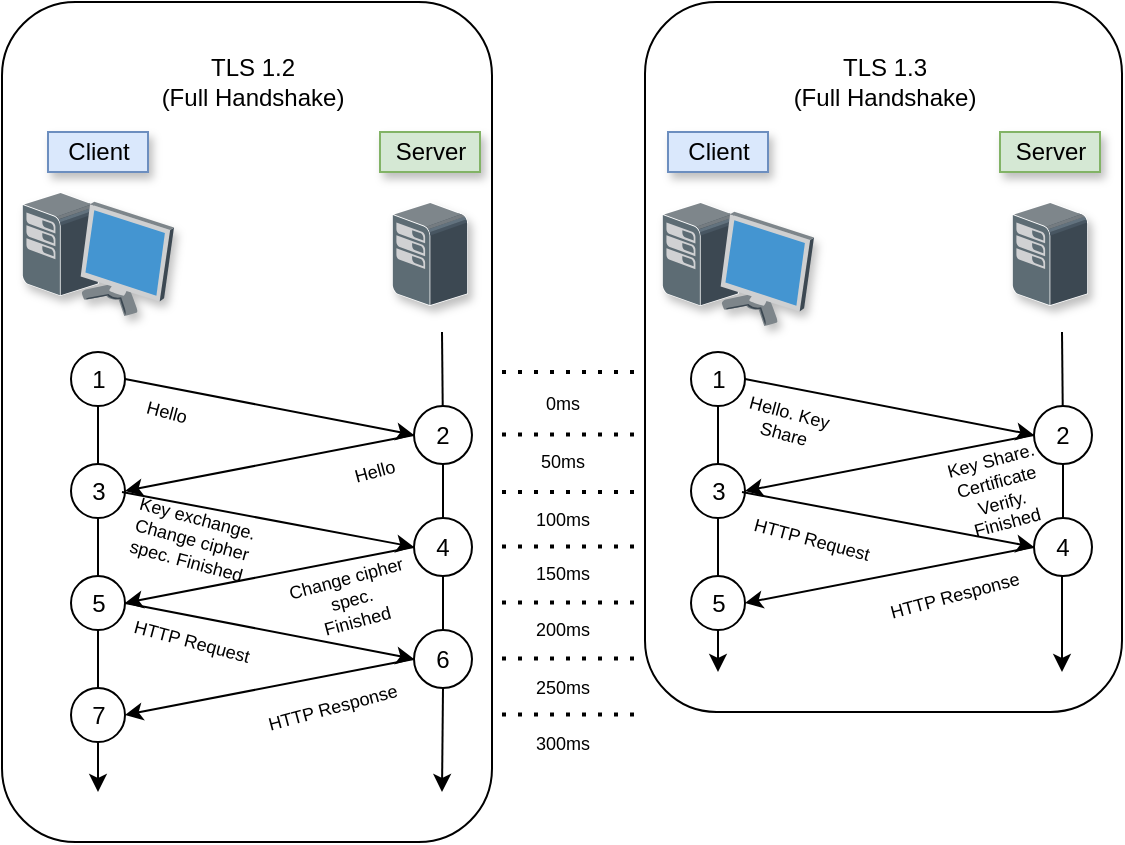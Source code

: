 <mxfile version="18.0.1" type="device"><diagram id="PbqAtkb_ErnViLgGImnC" name="Page-1"><mxGraphModel dx="763" dy="688" grid="1" gridSize="10" guides="1" tooltips="1" connect="1" arrows="1" fold="1" page="1" pageScale="1" pageWidth="827" pageHeight="1169" math="0" shadow="0"><root><mxCell id="0"/><mxCell id="1" parent="0"/><mxCell id="1cVxcuYXEVx9p6QMa_eh-78" value="" style="rounded=1;whiteSpace=wrap;html=1;fontSize=9;" vertex="1" parent="1"><mxGeometry x="421.5" y="195" width="238.5" height="355" as="geometry"/></mxCell><mxCell id="1cVxcuYXEVx9p6QMa_eh-77" value="" style="rounded=1;whiteSpace=wrap;html=1;fontSize=9;" vertex="1" parent="1"><mxGeometry x="100" y="195" width="245" height="420" as="geometry"/></mxCell><mxCell id="g0T9b3sNskus6aN_kZnN-3" value="" style="shadow=1;dashed=0;html=1;labelPosition=center;verticalLabelPosition=bottom;verticalAlign=top;align=center;outlineConnect=0;shape=mxgraph.veeam.3d.workstation;" parent="1" vertex="1"><mxGeometry x="110" y="290" width="76" height="62" as="geometry"/></mxCell><mxCell id="g0T9b3sNskus6aN_kZnN-5" value="" style="shadow=1;dashed=0;html=1;labelPosition=center;verticalLabelPosition=bottom;verticalAlign=top;align=center;outlineConnect=0;shape=mxgraph.veeam.3d.esx_esxi;" parent="1" vertex="1"><mxGeometry x="295" y="295" width="38" height="52" as="geometry"/></mxCell><mxCell id="g0T9b3sNskus6aN_kZnN-6" value="" style="endArrow=classic;html=1;shadow=0;exitX=1;exitY=0.5;exitDx=0;exitDy=0;entryX=0;entryY=0.5;entryDx=0;entryDy=0;" parent="1" target="1cVxcuYXEVx9p6QMa_eh-9" edge="1" source="1cVxcuYXEVx9p6QMa_eh-6"><mxGeometry width="50" height="50" relative="1" as="geometry"><mxPoint x="170" y="370" as="sourcePoint"/><mxPoint x="360" y="420" as="targetPoint"/></mxGeometry></mxCell><mxCell id="g0T9b3sNskus6aN_kZnN-17" value="Client" style="text;html=1;align=center;verticalAlign=middle;resizable=0;points=[];autosize=1;fillColor=#dae8fc;strokeColor=#6c8ebf;shadow=1;" parent="1" vertex="1"><mxGeometry x="123" y="260" width="50" height="20" as="geometry"/></mxCell><mxCell id="g0T9b3sNskus6aN_kZnN-18" value="Server" style="text;html=1;align=center;verticalAlign=middle;resizable=0;points=[];autosize=1;fillColor=#d5e8d4;strokeColor=#82b366;shadow=1;" parent="1" vertex="1"><mxGeometry x="289" y="260" width="50" height="20" as="geometry"/></mxCell><mxCell id="1cVxcuYXEVx9p6QMa_eh-2" value="TLS 1.2&lt;br&gt;(Full Handshake)" style="text;html=1;align=center;verticalAlign=middle;resizable=0;points=[];autosize=1;strokeColor=none;fillColor=none;" vertex="1" parent="1"><mxGeometry x="170" y="220" width="110" height="30" as="geometry"/></mxCell><mxCell id="1cVxcuYXEVx9p6QMa_eh-3" value="Hello" style="text;html=1;align=center;verticalAlign=middle;resizable=0;points=[];autosize=1;strokeColor=none;fillColor=none;fontSize=9;rotation=15;" vertex="1" parent="1"><mxGeometry x="161.5" y="390" width="40" height="20" as="geometry"/></mxCell><mxCell id="1cVxcuYXEVx9p6QMa_eh-4" value="" style="endArrow=classic;html=1;shadow=0;startArrow=none;" edge="1" parent="1" source="1cVxcuYXEVx9p6QMa_eh-11"><mxGeometry width="50" height="50" relative="1" as="geometry"><mxPoint x="364" y="460" as="sourcePoint"/><mxPoint x="148" y="590" as="targetPoint"/></mxGeometry></mxCell><mxCell id="1cVxcuYXEVx9p6QMa_eh-6" value="1" style="ellipse;whiteSpace=wrap;html=1;aspect=fixed;" vertex="1" parent="1"><mxGeometry x="134.5" y="370" width="27" height="27" as="geometry"/></mxCell><mxCell id="1cVxcuYXEVx9p6QMa_eh-8" value="" style="endArrow=classic;html=1;shadow=0;startArrow=none;exitX=0.5;exitY=1;exitDx=0;exitDy=0;" edge="1" parent="1" source="1cVxcuYXEVx9p6QMa_eh-22"><mxGeometry width="50" height="50" relative="1" as="geometry"><mxPoint x="319.57" y="538.0" as="sourcePoint"/><mxPoint x="320" y="590" as="targetPoint"/></mxGeometry></mxCell><mxCell id="1cVxcuYXEVx9p6QMa_eh-9" value="2" style="ellipse;whiteSpace=wrap;html=1;aspect=fixed;" vertex="1" parent="1"><mxGeometry x="306" y="397" width="29" height="29" as="geometry"/></mxCell><mxCell id="1cVxcuYXEVx9p6QMa_eh-10" value="" style="endArrow=none;html=1;shadow=0;" edge="1" parent="1" target="1cVxcuYXEVx9p6QMa_eh-9"><mxGeometry width="50" height="50" relative="1" as="geometry"><mxPoint x="320" y="360" as="sourcePoint"/><mxPoint x="331" y="651" as="targetPoint"/></mxGeometry></mxCell><mxCell id="1cVxcuYXEVx9p6QMa_eh-11" value="3" style="ellipse;whiteSpace=wrap;html=1;aspect=fixed;" vertex="1" parent="1"><mxGeometry x="134.5" y="426" width="27" height="27" as="geometry"/></mxCell><mxCell id="1cVxcuYXEVx9p6QMa_eh-12" value="" style="endArrow=none;html=1;shadow=0;startArrow=none;" edge="1" parent="1" source="1cVxcuYXEVx9p6QMa_eh-6" target="1cVxcuYXEVx9p6QMa_eh-11"><mxGeometry width="50" height="50" relative="1" as="geometry"><mxPoint x="148.136" y="399.0" as="sourcePoint"/><mxPoint x="150" y="650" as="targetPoint"/></mxGeometry></mxCell><mxCell id="1cVxcuYXEVx9p6QMa_eh-13" value="" style="endArrow=classic;html=1;shadow=0;exitX=0;exitY=0.5;exitDx=0;exitDy=0;entryX=1;entryY=0.5;entryDx=0;entryDy=0;" edge="1" parent="1" source="1cVxcuYXEVx9p6QMa_eh-9" target="1cVxcuYXEVx9p6QMa_eh-11"><mxGeometry width="50" height="50" relative="1" as="geometry"><mxPoint x="171.5" y="393.5" as="sourcePoint"/><mxPoint x="316.0" y="421.5" as="targetPoint"/></mxGeometry></mxCell><mxCell id="1cVxcuYXEVx9p6QMa_eh-14" value="Hello" style="text;html=1;align=center;verticalAlign=middle;resizable=0;points=[];autosize=1;strokeColor=none;fillColor=none;fontSize=9;rotation=-15;" vertex="1" parent="1"><mxGeometry x="266" y="420" width="40" height="20" as="geometry"/></mxCell><mxCell id="1cVxcuYXEVx9p6QMa_eh-15" value="4" style="ellipse;whiteSpace=wrap;html=1;aspect=fixed;" vertex="1" parent="1"><mxGeometry x="306" y="453" width="29" height="29" as="geometry"/></mxCell><mxCell id="1cVxcuYXEVx9p6QMa_eh-16" value="" style="endArrow=none;html=1;shadow=0;startArrow=none;" edge="1" parent="1" source="1cVxcuYXEVx9p6QMa_eh-9" target="1cVxcuYXEVx9p6QMa_eh-15"><mxGeometry width="50" height="50" relative="1" as="geometry"><mxPoint x="320.5" y="426.0" as="sourcePoint"/><mxPoint x="321" y="651" as="targetPoint"/></mxGeometry></mxCell><mxCell id="1cVxcuYXEVx9p6QMa_eh-17" value="" style="endArrow=classic;html=1;shadow=0;entryX=0;entryY=0.5;entryDx=0;entryDy=0;" edge="1" parent="1" target="1cVxcuYXEVx9p6QMa_eh-15"><mxGeometry width="50" height="50" relative="1" as="geometry"><mxPoint x="160" y="440" as="sourcePoint"/><mxPoint x="316.0" y="421.5" as="targetPoint"/></mxGeometry></mxCell><mxCell id="1cVxcuYXEVx9p6QMa_eh-18" value="Key exchange.&lt;br&gt;Change cipher&lt;br&gt;spec. Finished" style="text;html=1;strokeColor=none;fillColor=none;align=center;verticalAlign=middle;whiteSpace=wrap;rounded=0;rotation=15;fontSize=9;" vertex="1" parent="1"><mxGeometry x="140" y="449" width="110" height="30" as="geometry"/></mxCell><mxCell id="1cVxcuYXEVx9p6QMa_eh-19" value="5" style="ellipse;whiteSpace=wrap;html=1;aspect=fixed;" vertex="1" parent="1"><mxGeometry x="134.5" y="482" width="27" height="27" as="geometry"/></mxCell><mxCell id="1cVxcuYXEVx9p6QMa_eh-20" value="" style="endArrow=classic;html=1;shadow=0;entryX=1;entryY=0.5;entryDx=0;entryDy=0;exitX=0;exitY=0.5;exitDx=0;exitDy=0;" edge="1" parent="1" source="1cVxcuYXEVx9p6QMa_eh-15" target="1cVxcuYXEVx9p6QMa_eh-19"><mxGeometry width="50" height="50" relative="1" as="geometry"><mxPoint x="170" y="450" as="sourcePoint"/><mxPoint x="316.0" y="477.5" as="targetPoint"/></mxGeometry></mxCell><mxCell id="1cVxcuYXEVx9p6QMa_eh-21" value="&lt;div&gt;Change cipher&lt;/div&gt;&lt;div&gt;spec.&lt;/div&gt;&lt;div&gt;Finished&lt;/div&gt;" style="text;html=1;strokeColor=none;fillColor=none;align=center;verticalAlign=middle;whiteSpace=wrap;rounded=0;rotation=-15;fontSize=9;" vertex="1" parent="1"><mxGeometry x="220" y="479" width="110" height="30" as="geometry"/></mxCell><mxCell id="1cVxcuYXEVx9p6QMa_eh-22" value="6" style="ellipse;whiteSpace=wrap;html=1;aspect=fixed;" vertex="1" parent="1"><mxGeometry x="306" y="509" width="29" height="29" as="geometry"/></mxCell><mxCell id="1cVxcuYXEVx9p6QMa_eh-23" value="" style="endArrow=none;html=1;shadow=0;startArrow=none;" edge="1" parent="1" source="1cVxcuYXEVx9p6QMa_eh-15" target="1cVxcuYXEVx9p6QMa_eh-22"><mxGeometry width="50" height="50" relative="1" as="geometry"><mxPoint x="320.5" y="482.0" as="sourcePoint"/><mxPoint x="321" y="651" as="targetPoint"/></mxGeometry></mxCell><mxCell id="1cVxcuYXEVx9p6QMa_eh-24" value="" style="endArrow=classic;html=1;shadow=0;entryX=0;entryY=0.5;entryDx=0;entryDy=0;exitX=1;exitY=0.5;exitDx=0;exitDy=0;" edge="1" parent="1" source="1cVxcuYXEVx9p6QMa_eh-19" target="1cVxcuYXEVx9p6QMa_eh-22"><mxGeometry width="50" height="50" relative="1" as="geometry"><mxPoint x="316.0" y="477.5" as="sourcePoint"/><mxPoint x="171.5" y="505.5" as="targetPoint"/></mxGeometry></mxCell><mxCell id="1cVxcuYXEVx9p6QMa_eh-25" value="HTTP Request" style="text;html=1;strokeColor=none;fillColor=none;align=center;verticalAlign=middle;whiteSpace=wrap;rounded=0;rotation=15;fontSize=9;" vertex="1" parent="1"><mxGeometry x="140" y="500" width="110" height="30" as="geometry"/></mxCell><mxCell id="1cVxcuYXEVx9p6QMa_eh-26" value="7" style="ellipse;whiteSpace=wrap;html=1;aspect=fixed;" vertex="1" parent="1"><mxGeometry x="134.5" y="538" width="27" height="27" as="geometry"/></mxCell><mxCell id="1cVxcuYXEVx9p6QMa_eh-28" value="" style="endArrow=classic;html=1;shadow=0;entryX=1;entryY=0.5;entryDx=0;entryDy=0;exitX=0;exitY=0.5;exitDx=0;exitDy=0;" edge="1" parent="1" source="1cVxcuYXEVx9p6QMa_eh-22" target="1cVxcuYXEVx9p6QMa_eh-26"><mxGeometry width="50" height="50" relative="1" as="geometry"><mxPoint x="316.0" y="477.5" as="sourcePoint"/><mxPoint x="171.5" y="505.5" as="targetPoint"/></mxGeometry></mxCell><mxCell id="1cVxcuYXEVx9p6QMa_eh-29" value="HTTP Response" style="text;html=1;align=center;verticalAlign=middle;resizable=0;points=[];autosize=1;strokeColor=none;fillColor=none;fontSize=9;rotation=-15;" vertex="1" parent="1"><mxGeometry x="225" y="538" width="80" height="20" as="geometry"/></mxCell><mxCell id="1cVxcuYXEVx9p6QMa_eh-30" value="" style="shadow=1;dashed=0;html=1;labelPosition=center;verticalLabelPosition=bottom;verticalAlign=top;align=center;outlineConnect=0;shape=mxgraph.veeam.3d.workstation;" vertex="1" parent="1"><mxGeometry x="430" y="295" width="76" height="62" as="geometry"/></mxCell><mxCell id="1cVxcuYXEVx9p6QMa_eh-31" value="" style="shadow=1;dashed=0;html=1;labelPosition=center;verticalLabelPosition=bottom;verticalAlign=top;align=center;outlineConnect=0;shape=mxgraph.veeam.3d.esx_esxi;" vertex="1" parent="1"><mxGeometry x="605" y="295" width="38" height="52" as="geometry"/></mxCell><mxCell id="1cVxcuYXEVx9p6QMa_eh-32" value="" style="endArrow=classic;html=1;shadow=0;exitX=1;exitY=0.5;exitDx=0;exitDy=0;entryX=0;entryY=0.5;entryDx=0;entryDy=0;" edge="1" parent="1" source="1cVxcuYXEVx9p6QMa_eh-38" target="1cVxcuYXEVx9p6QMa_eh-40"><mxGeometry width="50" height="50" relative="1" as="geometry"><mxPoint x="480" y="370" as="sourcePoint"/><mxPoint x="670" y="420" as="targetPoint"/></mxGeometry></mxCell><mxCell id="1cVxcuYXEVx9p6QMa_eh-33" value="Client" style="text;html=1;align=center;verticalAlign=middle;resizable=0;points=[];autosize=1;fillColor=#dae8fc;strokeColor=#6c8ebf;shadow=1;" vertex="1" parent="1"><mxGeometry x="433" y="260" width="50" height="20" as="geometry"/></mxCell><mxCell id="1cVxcuYXEVx9p6QMa_eh-34" value="Server" style="text;html=1;align=center;verticalAlign=middle;resizable=0;points=[];autosize=1;fillColor=#d5e8d4;strokeColor=#82b366;shadow=1;" vertex="1" parent="1"><mxGeometry x="599" y="260" width="50" height="20" as="geometry"/></mxCell><mxCell id="1cVxcuYXEVx9p6QMa_eh-35" value="TLS 1.3&lt;br&gt;(Full Handshake)" style="text;html=1;align=center;verticalAlign=middle;resizable=0;points=[];autosize=1;strokeColor=none;fillColor=none;" vertex="1" parent="1"><mxGeometry x="486" y="220" width="110" height="30" as="geometry"/></mxCell><mxCell id="1cVxcuYXEVx9p6QMa_eh-36" value="&lt;div&gt;Hello. Key&lt;/div&gt;&lt;div&gt;Share&lt;/div&gt;" style="text;html=1;align=center;verticalAlign=middle;resizable=0;points=[];autosize=1;strokeColor=none;fillColor=none;fontSize=9;rotation=15;" vertex="1" parent="1"><mxGeometry x="461.5" y="390" width="60" height="30" as="geometry"/></mxCell><mxCell id="1cVxcuYXEVx9p6QMa_eh-37" value="" style="endArrow=classic;html=1;shadow=0;startArrow=none;" edge="1" parent="1" source="1cVxcuYXEVx9p6QMa_eh-42"><mxGeometry width="50" height="50" relative="1" as="geometry"><mxPoint x="674" y="460" as="sourcePoint"/><mxPoint x="458" y="530" as="targetPoint"/><Array as="points"/></mxGeometry></mxCell><mxCell id="1cVxcuYXEVx9p6QMa_eh-38" value="1" style="ellipse;whiteSpace=wrap;html=1;aspect=fixed;" vertex="1" parent="1"><mxGeometry x="444.5" y="370" width="27" height="27" as="geometry"/></mxCell><mxCell id="1cVxcuYXEVx9p6QMa_eh-39" value="" style="endArrow=classic;html=1;shadow=0;startArrow=none;" edge="1" parent="1"><mxGeometry width="50" height="50" relative="1" as="geometry"><mxPoint x="630" y="480" as="sourcePoint"/><mxPoint x="630" y="530" as="targetPoint"/></mxGeometry></mxCell><mxCell id="1cVxcuYXEVx9p6QMa_eh-40" value="2" style="ellipse;whiteSpace=wrap;html=1;aspect=fixed;" vertex="1" parent="1"><mxGeometry x="616" y="397" width="29" height="29" as="geometry"/></mxCell><mxCell id="1cVxcuYXEVx9p6QMa_eh-41" value="" style="endArrow=none;html=1;shadow=0;" edge="1" parent="1" target="1cVxcuYXEVx9p6QMa_eh-40"><mxGeometry width="50" height="50" relative="1" as="geometry"><mxPoint x="630" y="360" as="sourcePoint"/><mxPoint x="641" y="651" as="targetPoint"/></mxGeometry></mxCell><mxCell id="1cVxcuYXEVx9p6QMa_eh-42" value="3" style="ellipse;whiteSpace=wrap;html=1;aspect=fixed;" vertex="1" parent="1"><mxGeometry x="444.5" y="426" width="27" height="27" as="geometry"/></mxCell><mxCell id="1cVxcuYXEVx9p6QMa_eh-43" value="" style="endArrow=none;html=1;shadow=0;startArrow=none;" edge="1" parent="1" source="1cVxcuYXEVx9p6QMa_eh-38" target="1cVxcuYXEVx9p6QMa_eh-42"><mxGeometry width="50" height="50" relative="1" as="geometry"><mxPoint x="458.136" y="399.0" as="sourcePoint"/><mxPoint x="460" y="650" as="targetPoint"/></mxGeometry></mxCell><mxCell id="1cVxcuYXEVx9p6QMa_eh-44" value="" style="endArrow=classic;html=1;shadow=0;exitX=0;exitY=0.5;exitDx=0;exitDy=0;entryX=1;entryY=0.5;entryDx=0;entryDy=0;" edge="1" parent="1" source="1cVxcuYXEVx9p6QMa_eh-40" target="1cVxcuYXEVx9p6QMa_eh-42"><mxGeometry width="50" height="50" relative="1" as="geometry"><mxPoint x="481.5" y="393.5" as="sourcePoint"/><mxPoint x="626.0" y="421.5" as="targetPoint"/></mxGeometry></mxCell><mxCell id="1cVxcuYXEVx9p6QMa_eh-45" value="&lt;div&gt;Key Share.&lt;/div&gt;&lt;div&gt;Certificate&lt;/div&gt;&lt;div&gt;Verify.&lt;/div&gt;&lt;div&gt;Finished&lt;/div&gt;" style="text;html=1;align=center;verticalAlign=middle;resizable=0;points=[];autosize=1;strokeColor=none;fillColor=none;fontSize=9;rotation=-15;" vertex="1" parent="1"><mxGeometry x="568" y="414.5" width="60" height="50" as="geometry"/></mxCell><mxCell id="1cVxcuYXEVx9p6QMa_eh-46" value="4" style="ellipse;whiteSpace=wrap;html=1;aspect=fixed;" vertex="1" parent="1"><mxGeometry x="616" y="453" width="29" height="29" as="geometry"/></mxCell><mxCell id="1cVxcuYXEVx9p6QMa_eh-47" value="" style="endArrow=none;html=1;shadow=0;startArrow=none;" edge="1" parent="1" source="1cVxcuYXEVx9p6QMa_eh-40" target="1cVxcuYXEVx9p6QMa_eh-46"><mxGeometry width="50" height="50" relative="1" as="geometry"><mxPoint x="630.5" y="426.0" as="sourcePoint"/><mxPoint x="631" y="651" as="targetPoint"/></mxGeometry></mxCell><mxCell id="1cVxcuYXEVx9p6QMa_eh-48" value="" style="endArrow=classic;html=1;shadow=0;entryX=0;entryY=0.5;entryDx=0;entryDy=0;" edge="1" parent="1" target="1cVxcuYXEVx9p6QMa_eh-46"><mxGeometry width="50" height="50" relative="1" as="geometry"><mxPoint x="470" y="440" as="sourcePoint"/><mxPoint x="626.0" y="421.5" as="targetPoint"/></mxGeometry></mxCell><mxCell id="1cVxcuYXEVx9p6QMa_eh-49" value="HTTP Request" style="text;html=1;strokeColor=none;fillColor=none;align=center;verticalAlign=middle;whiteSpace=wrap;rounded=0;rotation=15;fontSize=9;" vertex="1" parent="1"><mxGeometry x="450" y="449" width="110" height="30" as="geometry"/></mxCell><mxCell id="1cVxcuYXEVx9p6QMa_eh-50" value="5" style="ellipse;whiteSpace=wrap;html=1;aspect=fixed;" vertex="1" parent="1"><mxGeometry x="444.5" y="482" width="27" height="27" as="geometry"/></mxCell><mxCell id="1cVxcuYXEVx9p6QMa_eh-51" value="" style="endArrow=classic;html=1;shadow=0;entryX=1;entryY=0.5;entryDx=0;entryDy=0;exitX=0;exitY=0.5;exitDx=0;exitDy=0;" edge="1" parent="1" source="1cVxcuYXEVx9p6QMa_eh-46" target="1cVxcuYXEVx9p6QMa_eh-50"><mxGeometry width="50" height="50" relative="1" as="geometry"><mxPoint x="480" y="450" as="sourcePoint"/><mxPoint x="626.0" y="477.5" as="targetPoint"/></mxGeometry></mxCell><mxCell id="1cVxcuYXEVx9p6QMa_eh-59" value="HTTP Response" style="text;html=1;align=center;verticalAlign=middle;resizable=0;points=[];autosize=1;strokeColor=none;fillColor=none;fontSize=9;rotation=-15;" vertex="1" parent="1"><mxGeometry x="536" y="482" width="80" height="20" as="geometry"/></mxCell><mxCell id="1cVxcuYXEVx9p6QMa_eh-62" value="" style="endArrow=none;dashed=1;html=1;dashPattern=1 3;strokeWidth=2;rounded=0;shadow=0;fontSize=9;" edge="1" parent="1"><mxGeometry width="50" height="50" relative="1" as="geometry"><mxPoint x="350" y="380" as="sourcePoint"/><mxPoint x="420" y="380" as="targetPoint"/></mxGeometry></mxCell><mxCell id="1cVxcuYXEVx9p6QMa_eh-63" value="" style="endArrow=none;dashed=1;html=1;dashPattern=1 3;strokeWidth=2;rounded=0;shadow=0;fontSize=9;" edge="1" parent="1"><mxGeometry width="50" height="50" relative="1" as="geometry"><mxPoint x="350" y="411.24" as="sourcePoint"/><mxPoint x="420" y="411.24" as="targetPoint"/></mxGeometry></mxCell><mxCell id="1cVxcuYXEVx9p6QMa_eh-64" value="" style="endArrow=none;dashed=1;html=1;dashPattern=1 3;strokeWidth=2;rounded=0;shadow=0;fontSize=9;" edge="1" parent="1"><mxGeometry width="50" height="50" relative="1" as="geometry"><mxPoint x="350" y="440" as="sourcePoint"/><mxPoint x="420" y="440" as="targetPoint"/></mxGeometry></mxCell><mxCell id="1cVxcuYXEVx9p6QMa_eh-65" value="" style="endArrow=none;dashed=1;html=1;dashPattern=1 3;strokeWidth=2;rounded=0;shadow=0;fontSize=9;" edge="1" parent="1"><mxGeometry width="50" height="50" relative="1" as="geometry"><mxPoint x="350" y="467.24" as="sourcePoint"/><mxPoint x="420" y="467.24" as="targetPoint"/></mxGeometry></mxCell><mxCell id="1cVxcuYXEVx9p6QMa_eh-66" value="" style="endArrow=none;dashed=1;html=1;dashPattern=1 3;strokeWidth=2;rounded=0;shadow=0;fontSize=9;" edge="1" parent="1"><mxGeometry width="50" height="50" relative="1" as="geometry"><mxPoint x="350" y="495.24" as="sourcePoint"/><mxPoint x="420" y="495.24" as="targetPoint"/></mxGeometry></mxCell><mxCell id="1cVxcuYXEVx9p6QMa_eh-67" value="" style="endArrow=none;dashed=1;html=1;dashPattern=1 3;strokeWidth=2;rounded=0;shadow=0;fontSize=9;" edge="1" parent="1"><mxGeometry width="50" height="50" relative="1" as="geometry"><mxPoint x="350" y="523.24" as="sourcePoint"/><mxPoint x="420" y="523.24" as="targetPoint"/></mxGeometry></mxCell><mxCell id="1cVxcuYXEVx9p6QMa_eh-68" value="" style="endArrow=none;dashed=1;html=1;dashPattern=1 3;strokeWidth=2;rounded=0;shadow=0;fontSize=9;" edge="1" parent="1"><mxGeometry width="50" height="50" relative="1" as="geometry"><mxPoint x="350" y="551.24" as="sourcePoint"/><mxPoint x="420" y="551.24" as="targetPoint"/></mxGeometry></mxCell><mxCell id="1cVxcuYXEVx9p6QMa_eh-70" value="0ms" style="text;html=1;align=center;verticalAlign=middle;resizable=0;points=[];autosize=1;strokeColor=none;fillColor=none;fontSize=9;rotation=0;" vertex="1" parent="1"><mxGeometry x="365" y="386" width="30" height="20" as="geometry"/></mxCell><mxCell id="1cVxcuYXEVx9p6QMa_eh-71" value="50ms" style="text;html=1;align=center;verticalAlign=middle;resizable=0;points=[];autosize=1;strokeColor=none;fillColor=none;fontSize=9;rotation=0;" vertex="1" parent="1"><mxGeometry x="360" y="414.5" width="40" height="20" as="geometry"/></mxCell><mxCell id="1cVxcuYXEVx9p6QMa_eh-72" value="100ms" style="text;html=1;align=center;verticalAlign=middle;resizable=0;points=[];autosize=1;strokeColor=none;fillColor=none;fontSize=9;rotation=0;" vertex="1" parent="1"><mxGeometry x="360" y="443.5" width="40" height="20" as="geometry"/></mxCell><mxCell id="1cVxcuYXEVx9p6QMa_eh-73" value="150ms" style="text;html=1;align=center;verticalAlign=middle;resizable=0;points=[];autosize=1;strokeColor=none;fillColor=none;fontSize=9;rotation=0;" vertex="1" parent="1"><mxGeometry x="360" y="470.5" width="40" height="20" as="geometry"/></mxCell><mxCell id="1cVxcuYXEVx9p6QMa_eh-74" value="200ms" style="text;html=1;align=center;verticalAlign=middle;resizable=0;points=[];autosize=1;strokeColor=none;fillColor=none;fontSize=9;rotation=0;" vertex="1" parent="1"><mxGeometry x="360" y="499" width="40" height="20" as="geometry"/></mxCell><mxCell id="1cVxcuYXEVx9p6QMa_eh-75" value="250ms" style="text;html=1;align=center;verticalAlign=middle;resizable=0;points=[];autosize=1;strokeColor=none;fillColor=none;fontSize=9;rotation=0;" vertex="1" parent="1"><mxGeometry x="360" y="528" width="40" height="20" as="geometry"/></mxCell><mxCell id="1cVxcuYXEVx9p6QMa_eh-76" value="300ms" style="text;html=1;align=center;verticalAlign=middle;resizable=0;points=[];autosize=1;strokeColor=none;fillColor=none;fontSize=9;rotation=0;" vertex="1" parent="1"><mxGeometry x="360" y="556" width="40" height="20" as="geometry"/></mxCell></root></mxGraphModel></diagram></mxfile>